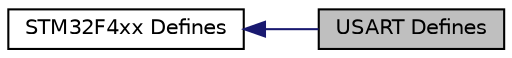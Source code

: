 digraph "USART Defines"
{
  edge [fontname="Helvetica",fontsize="10",labelfontname="Helvetica",labelfontsize="10"];
  node [fontname="Helvetica",fontsize="10",shape=record];
  rankdir=LR;
  Node1 [label="STM32F4xx Defines",height=0.2,width=0.4,color="black", fillcolor="white", style="filled",URL="$group__STM32F4xx__defines.html",tooltip="Defined Constants and Types for the STM32F4xx series."];
  Node0 [label="USART Defines",height=0.2,width=0.4,color="black", fillcolor="grey75", style="filled" fontcolor="black"];
  Node1->Node0 [shape=plaintext, color="midnightblue", dir="back", style="solid"];
}
